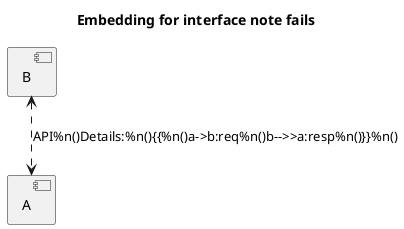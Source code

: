 {
  "sha1": "ggqr9xqezn99t8xv1pb4fqv1fel9dyy",
  "insertion": {
    "when": "2024-06-01T09:03:07.744Z",
    "url": "http://forum.plantuml.net/9341/embedding-in-interface-note-fails",
    "user": "plantuml@gmail.com"
  }
}
@startuml
title Embedding for interface note fails

        component "B" as B {
	}

	component "A" as A {		 
	}

	B <-[dashed]-> A: API%n()Details:%n(){{%n()a->b:req%n()b-->>a:resp%n()}}%n()
@enduml
